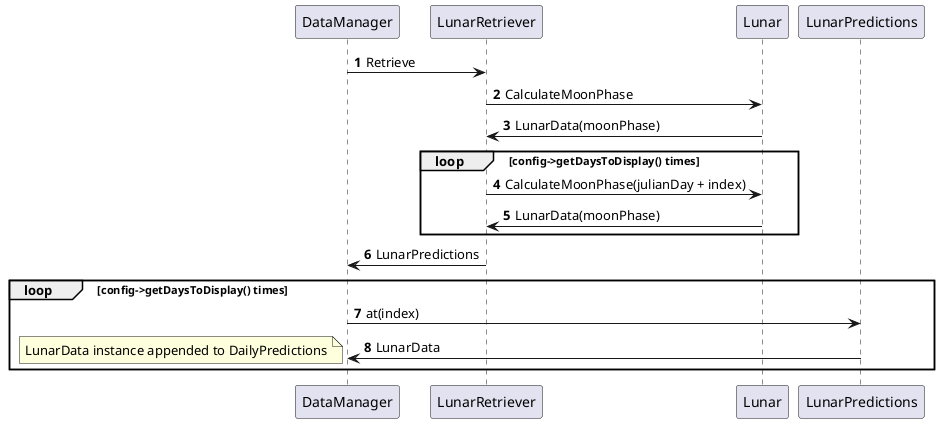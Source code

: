 +@startuml
'https://plantuml.com/sequence-diagram

autonumber

DataManager -> LunarRetriever : Retrieve
LunarRetriever -> Lunar : CalculateMoonPhase
Lunar -> LunarRetriever : LunarData(moonPhase)

loop config->getDaysToDisplay() times
    LunarRetriever -> Lunar : CalculateMoonPhase(julianDay + index)
    Lunar -> LunarRetriever : LunarData(moonPhase)
end

DataManager <- LunarRetriever : LunarPredictions

loop config->getDaysToDisplay() times
    DataManager -> LunarPredictions : at(index)
    DataManager <- LunarPredictions : LunarData
    note left : LunarData instance appended to DailyPredictions
end

@enduml
